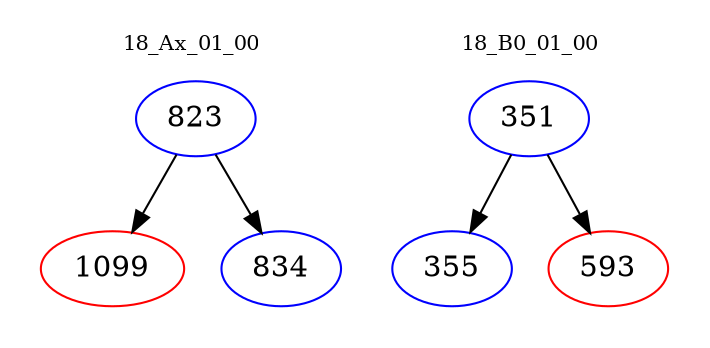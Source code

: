 digraph{
subgraph cluster_0 {
color = white
label = "18_Ax_01_00";
fontsize=10;
T0_823 [label="823", color="blue"]
T0_823 -> T0_1099 [color="black"]
T0_1099 [label="1099", color="red"]
T0_823 -> T0_834 [color="black"]
T0_834 [label="834", color="blue"]
}
subgraph cluster_1 {
color = white
label = "18_B0_01_00";
fontsize=10;
T1_351 [label="351", color="blue"]
T1_351 -> T1_355 [color="black"]
T1_355 [label="355", color="blue"]
T1_351 -> T1_593 [color="black"]
T1_593 [label="593", color="red"]
}
}
